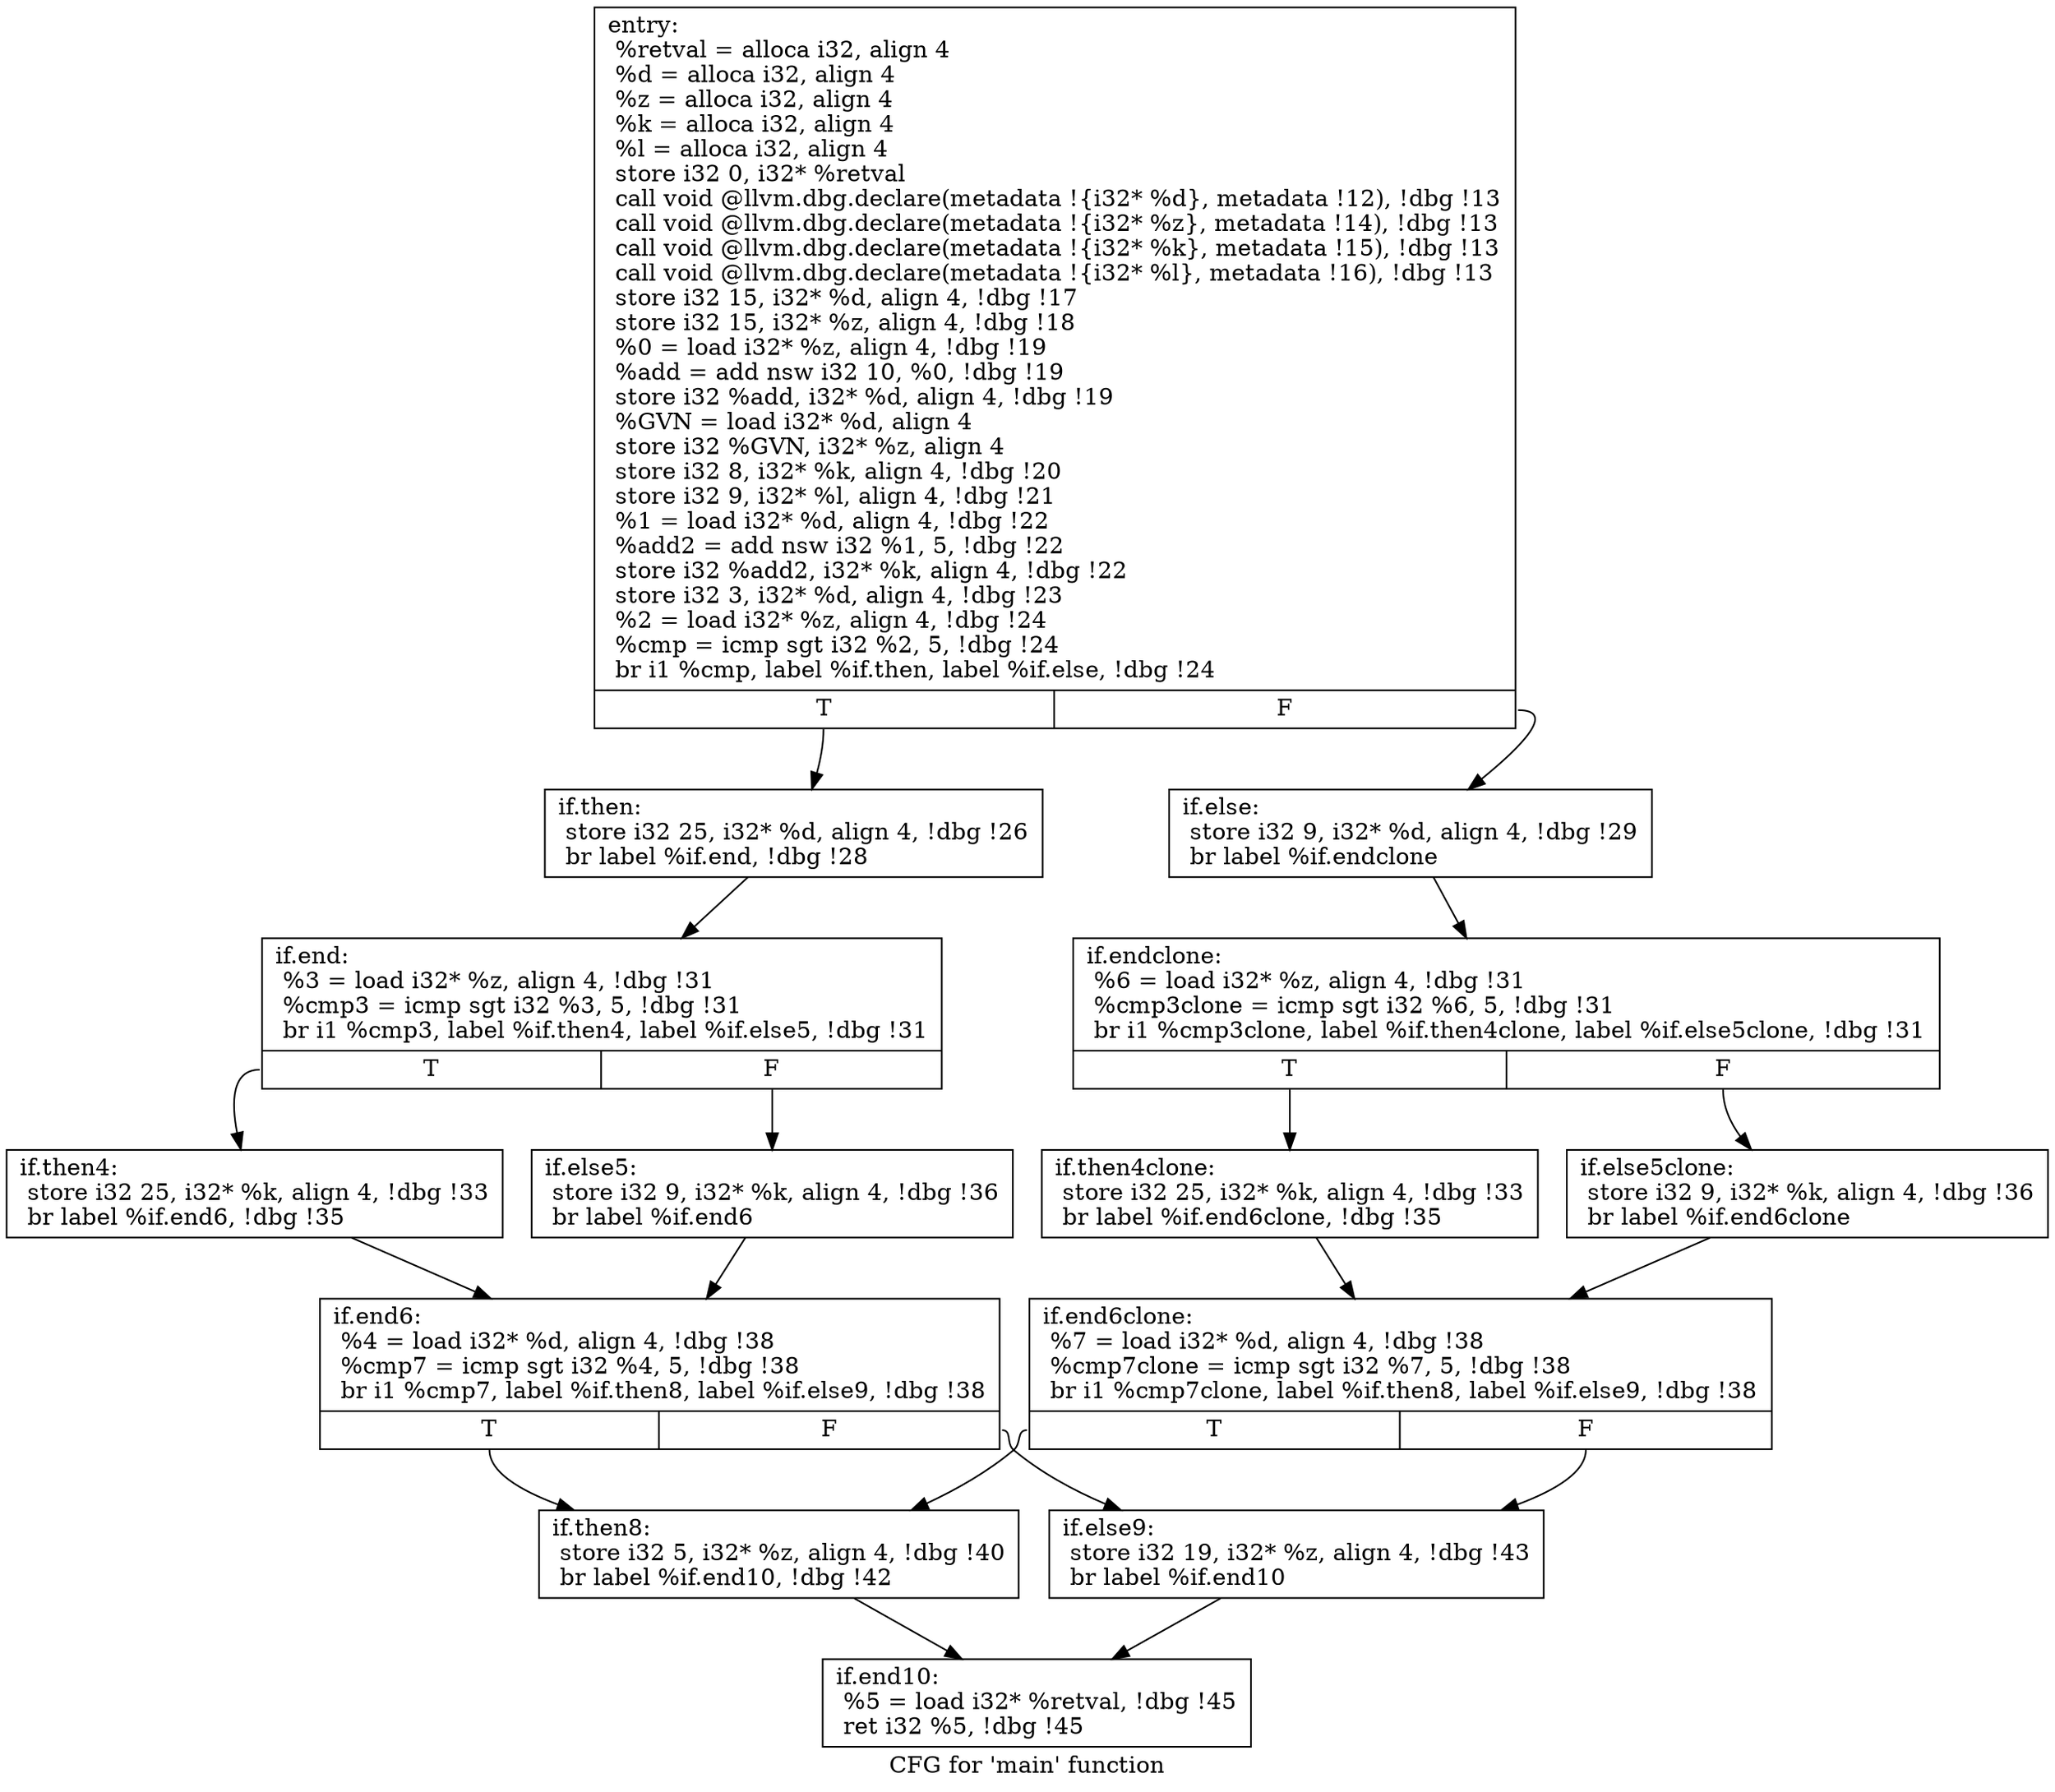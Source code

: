 digraph "CFG for 'main' function" {
	label="CFG for 'main' function";

	Node0x1e4ac90 [shape=record,label="{entry:\l  %retval = alloca i32, align 4\l  %d = alloca i32, align 4\l  %z = alloca i32, align 4\l  %k = alloca i32, align 4\l  %l = alloca i32, align 4\l  store i32 0, i32* %retval\l  call void @llvm.dbg.declare(metadata !\{i32* %d\}, metadata !12), !dbg !13\l  call void @llvm.dbg.declare(metadata !\{i32* %z\}, metadata !14), !dbg !13\l  call void @llvm.dbg.declare(metadata !\{i32* %k\}, metadata !15), !dbg !13\l  call void @llvm.dbg.declare(metadata !\{i32* %l\}, metadata !16), !dbg !13\l  store i32 15, i32* %d, align 4, !dbg !17\l  store i32 15, i32* %z, align 4, !dbg !18\l  %0 = load i32* %z, align 4, !dbg !19\l  %add = add nsw i32 10, %0, !dbg !19\l  store i32 %add, i32* %d, align 4, !dbg !19\l  %GVN = load i32* %d, align 4\l  store i32 %GVN, i32* %z, align 4\l  store i32 8, i32* %k, align 4, !dbg !20\l  store i32 9, i32* %l, align 4, !dbg !21\l  %1 = load i32* %d, align 4, !dbg !22\l  %add2 = add nsw i32 %1, 5, !dbg !22\l  store i32 %add2, i32* %k, align 4, !dbg !22\l  store i32 3, i32* %d, align 4, !dbg !23\l  %2 = load i32* %z, align 4, !dbg !24\l  %cmp = icmp sgt i32 %2, 5, !dbg !24\l  br i1 %cmp, label %if.then, label %if.else, !dbg !24\l|{<s0>T|<s1>F}}"];
	Node0x1e4ac90:s0 -> Node0x1e4acf0;
	Node0x1e4ac90:s1 -> Node0x1e4ad50;
	Node0x1e4acf0 [shape=record,label="{if.then:                                          \l  store i32 25, i32* %d, align 4, !dbg !26\l  br label %if.end, !dbg !28\l}"];
	Node0x1e4acf0 -> Node0x1e4adb0;
	Node0x1e4ad50 [shape=record,label="{if.else:                                          \l  store i32 9, i32* %d, align 4, !dbg !29\l  br label %if.endclone\l}"];
	Node0x1e4ad50 -> Node0x1e72e40;
	Node0x1e4adb0 [shape=record,label="{if.end:                                           \l  %3 = load i32* %z, align 4, !dbg !31\l  %cmp3 = icmp sgt i32 %3, 5, !dbg !31\l  br i1 %cmp3, label %if.then4, label %if.else5, !dbg !31\l|{<s0>T|<s1>F}}"];
	Node0x1e4adb0:s0 -> Node0x1e4ae10;
	Node0x1e4adb0:s1 -> Node0x1e4ae70;
	Node0x1e4ae10 [shape=record,label="{if.then4:                                         \l  store i32 25, i32* %k, align 4, !dbg !33\l  br label %if.end6, !dbg !35\l}"];
	Node0x1e4ae10 -> Node0x1e4aed0;
	Node0x1e4ae70 [shape=record,label="{if.else5:                                         \l  store i32 9, i32* %k, align 4, !dbg !36\l  br label %if.end6\l}"];
	Node0x1e4ae70 -> Node0x1e4aed0;
	Node0x1e4aed0 [shape=record,label="{if.end6:                                          \l  %4 = load i32* %d, align 4, !dbg !38\l  %cmp7 = icmp sgt i32 %4, 5, !dbg !38\l  br i1 %cmp7, label %if.then8, label %if.else9, !dbg !38\l|{<s0>T|<s1>F}}"];
	Node0x1e4aed0:s0 -> Node0x1e4af30;
	Node0x1e4aed0:s1 -> Node0x1e5a4f0;
	Node0x1e4af30 [shape=record,label="{if.then8:                                         \l  store i32 5, i32* %z, align 4, !dbg !40\l  br label %if.end10, !dbg !42\l}"];
	Node0x1e4af30 -> Node0x1e5a550;
	Node0x1e5a4f0 [shape=record,label="{if.else9:                                         \l  store i32 19, i32* %z, align 4, !dbg !43\l  br label %if.end10\l}"];
	Node0x1e5a4f0 -> Node0x1e5a550;
	Node0x1e5a550 [shape=record,label="{if.end10:                                         \l  %5 = load i32* %retval, !dbg !45\l  ret i32 %5, !dbg !45\l}"];
	Node0x1e72e40 [shape=record,label="{if.endclone:                                      \l  %6 = load i32* %z, align 4, !dbg !31\l  %cmp3clone = icmp sgt i32 %6, 5, !dbg !31\l  br i1 %cmp3clone, label %if.then4clone, label %if.else5clone, !dbg !31\l|{<s0>T|<s1>F}}"];
	Node0x1e72e40:s0 -> Node0x1e73100;
	Node0x1e72e40:s1 -> Node0x1e73320;
	Node0x1e73100 [shape=record,label="{if.then4clone:                                    \l  store i32 25, i32* %k, align 4, !dbg !33\l  br label %if.end6clone, !dbg !35\l}"];
	Node0x1e73100 -> Node0x1e736a0;
	Node0x1e73320 [shape=record,label="{if.else5clone:                                    \l  store i32 9, i32* %k, align 4, !dbg !36\l  br label %if.end6clone\l}"];
	Node0x1e73320 -> Node0x1e736a0;
	Node0x1e736a0 [shape=record,label="{if.end6clone:                                     \l  %7 = load i32* %d, align 4, !dbg !38\l  %cmp7clone = icmp sgt i32 %7, 5, !dbg !38\l  br i1 %cmp7clone, label %if.then8, label %if.else9, !dbg !38\l|{<s0>T|<s1>F}}"];
	Node0x1e736a0:s0 -> Node0x1e4af30;
	Node0x1e736a0:s1 -> Node0x1e5a4f0;
}
